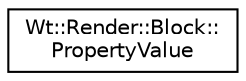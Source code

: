 digraph "Graphical Class Hierarchy"
{
 // LATEX_PDF_SIZE
  edge [fontname="Helvetica",fontsize="10",labelfontname="Helvetica",labelfontsize="10"];
  node [fontname="Helvetica",fontsize="10",shape=record];
  rankdir="LR";
  Node0 [label="Wt::Render::Block::\lPropertyValue",height=0.2,width=0.4,color="black", fillcolor="white", style="filled",URL="$structWt_1_1Render_1_1Block_1_1PropertyValue.html",tooltip=" "];
}
